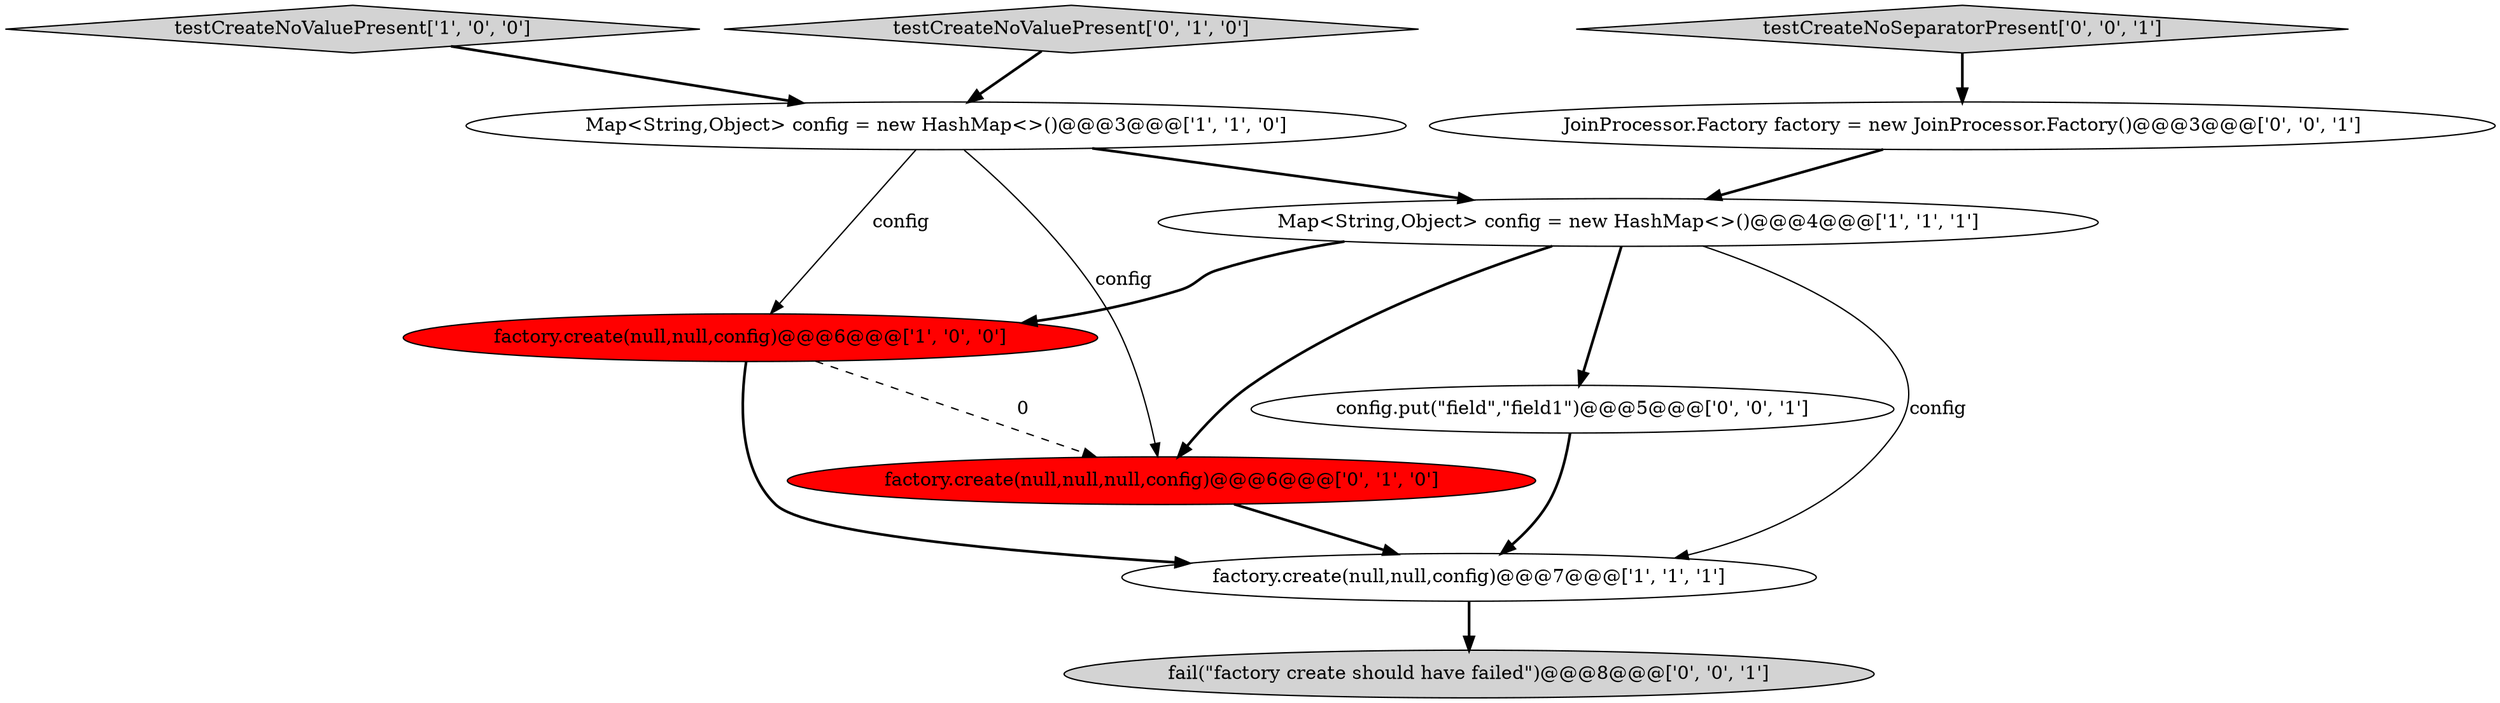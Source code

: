 digraph {
1 [style = filled, label = "factory.create(null,null,config)@@@6@@@['1', '0', '0']", fillcolor = red, shape = ellipse image = "AAA1AAABBB1BBB"];
5 [style = filled, label = "testCreateNoValuePresent['0', '1', '0']", fillcolor = lightgray, shape = diamond image = "AAA0AAABBB2BBB"];
7 [style = filled, label = "fail(\"factory create should have failed\")@@@8@@@['0', '0', '1']", fillcolor = lightgray, shape = ellipse image = "AAA0AAABBB3BBB"];
3 [style = filled, label = "Map<String,Object> config = new HashMap<>()@@@3@@@['1', '1', '0']", fillcolor = white, shape = ellipse image = "AAA0AAABBB1BBB"];
2 [style = filled, label = "testCreateNoValuePresent['1', '0', '0']", fillcolor = lightgray, shape = diamond image = "AAA0AAABBB1BBB"];
4 [style = filled, label = "Map<String,Object> config = new HashMap<>()@@@4@@@['1', '1', '1']", fillcolor = white, shape = ellipse image = "AAA0AAABBB1BBB"];
6 [style = filled, label = "factory.create(null,null,null,config)@@@6@@@['0', '1', '0']", fillcolor = red, shape = ellipse image = "AAA1AAABBB2BBB"];
8 [style = filled, label = "config.put(\"field\",\"field1\")@@@5@@@['0', '0', '1']", fillcolor = white, shape = ellipse image = "AAA0AAABBB3BBB"];
9 [style = filled, label = "testCreateNoSeparatorPresent['0', '0', '1']", fillcolor = lightgray, shape = diamond image = "AAA0AAABBB3BBB"];
0 [style = filled, label = "factory.create(null,null,config)@@@7@@@['1', '1', '1']", fillcolor = white, shape = ellipse image = "AAA0AAABBB1BBB"];
10 [style = filled, label = "JoinProcessor.Factory factory = new JoinProcessor.Factory()@@@3@@@['0', '0', '1']", fillcolor = white, shape = ellipse image = "AAA0AAABBB3BBB"];
8->0 [style = bold, label=""];
5->3 [style = bold, label=""];
4->8 [style = bold, label=""];
4->0 [style = solid, label="config"];
4->1 [style = bold, label=""];
6->0 [style = bold, label=""];
1->0 [style = bold, label=""];
9->10 [style = bold, label=""];
3->1 [style = solid, label="config"];
4->6 [style = bold, label=""];
3->4 [style = bold, label=""];
3->6 [style = solid, label="config"];
1->6 [style = dashed, label="0"];
2->3 [style = bold, label=""];
0->7 [style = bold, label=""];
10->4 [style = bold, label=""];
}
